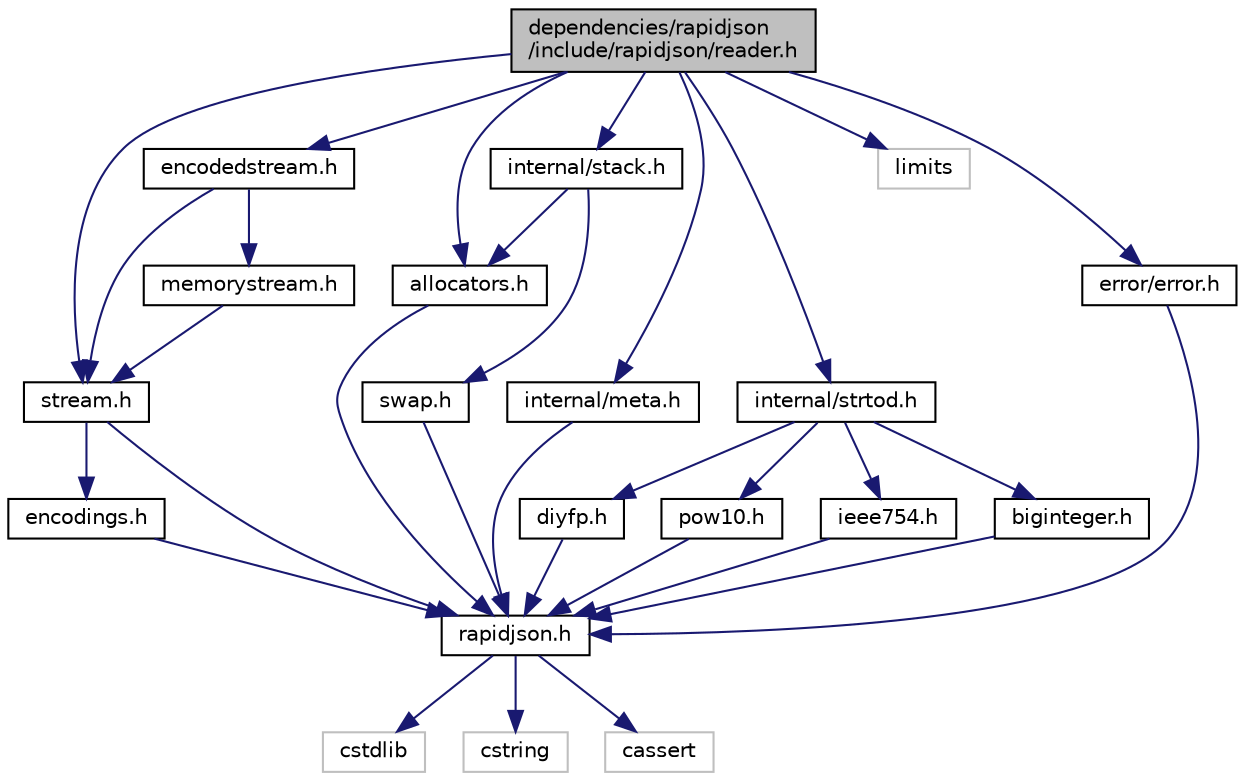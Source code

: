 digraph "dependencies/rapidjson/include/rapidjson/reader.h"
{
  edge [fontname="Helvetica",fontsize="10",labelfontname="Helvetica",labelfontsize="10"];
  node [fontname="Helvetica",fontsize="10",shape=record];
  Node0 [label="dependencies/rapidjson\l/include/rapidjson/reader.h",height=0.2,width=0.4,color="black", fillcolor="grey75", style="filled", fontcolor="black"];
  Node0 -> Node1 [color="midnightblue",fontsize="10",style="solid",fontname="Helvetica"];
  Node1 [label="allocators.h",height=0.2,width=0.4,color="black", fillcolor="white", style="filled",URL="$allocators_8h_source.html"];
  Node1 -> Node2 [color="midnightblue",fontsize="10",style="solid",fontname="Helvetica"];
  Node2 [label="rapidjson.h",height=0.2,width=0.4,color="black", fillcolor="white", style="filled",URL="$rapidjson_8h.html",tooltip="common definitions and configuration "];
  Node2 -> Node3 [color="midnightblue",fontsize="10",style="solid",fontname="Helvetica"];
  Node3 [label="cstdlib",height=0.2,width=0.4,color="grey75", fillcolor="white", style="filled"];
  Node2 -> Node4 [color="midnightblue",fontsize="10",style="solid",fontname="Helvetica"];
  Node4 [label="cstring",height=0.2,width=0.4,color="grey75", fillcolor="white", style="filled"];
  Node2 -> Node5 [color="midnightblue",fontsize="10",style="solid",fontname="Helvetica"];
  Node5 [label="cassert",height=0.2,width=0.4,color="grey75", fillcolor="white", style="filled"];
  Node0 -> Node6 [color="midnightblue",fontsize="10",style="solid",fontname="Helvetica"];
  Node6 [label="stream.h",height=0.2,width=0.4,color="black", fillcolor="white", style="filled",URL="$stream_8h_source.html"];
  Node6 -> Node2 [color="midnightblue",fontsize="10",style="solid",fontname="Helvetica"];
  Node6 -> Node7 [color="midnightblue",fontsize="10",style="solid",fontname="Helvetica"];
  Node7 [label="encodings.h",height=0.2,width=0.4,color="black", fillcolor="white", style="filled",URL="$encodings_8h_source.html"];
  Node7 -> Node2 [color="midnightblue",fontsize="10",style="solid",fontname="Helvetica"];
  Node0 -> Node8 [color="midnightblue",fontsize="10",style="solid",fontname="Helvetica"];
  Node8 [label="encodedstream.h",height=0.2,width=0.4,color="black", fillcolor="white", style="filled",URL="$encodedstream_8h_source.html"];
  Node8 -> Node6 [color="midnightblue",fontsize="10",style="solid",fontname="Helvetica"];
  Node8 -> Node9 [color="midnightblue",fontsize="10",style="solid",fontname="Helvetica"];
  Node9 [label="memorystream.h",height=0.2,width=0.4,color="black", fillcolor="white", style="filled",URL="$memorystream_8h_source.html"];
  Node9 -> Node6 [color="midnightblue",fontsize="10",style="solid",fontname="Helvetica"];
  Node0 -> Node10 [color="midnightblue",fontsize="10",style="solid",fontname="Helvetica"];
  Node10 [label="internal/meta.h",height=0.2,width=0.4,color="black", fillcolor="white", style="filled",URL="$meta_8h_source.html"];
  Node10 -> Node2 [color="midnightblue",fontsize="10",style="solid",fontname="Helvetica"];
  Node0 -> Node11 [color="midnightblue",fontsize="10",style="solid",fontname="Helvetica"];
  Node11 [label="internal/stack.h",height=0.2,width=0.4,color="black", fillcolor="white", style="filled",URL="$stack_8h_source.html"];
  Node11 -> Node1 [color="midnightblue",fontsize="10",style="solid",fontname="Helvetica"];
  Node11 -> Node12 [color="midnightblue",fontsize="10",style="solid",fontname="Helvetica"];
  Node12 [label="swap.h",height=0.2,width=0.4,color="black", fillcolor="white", style="filled",URL="$swap_8h_source.html"];
  Node12 -> Node2 [color="midnightblue",fontsize="10",style="solid",fontname="Helvetica"];
  Node0 -> Node13 [color="midnightblue",fontsize="10",style="solid",fontname="Helvetica"];
  Node13 [label="internal/strtod.h",height=0.2,width=0.4,color="black", fillcolor="white", style="filled",URL="$strtod_8h_source.html"];
  Node13 -> Node14 [color="midnightblue",fontsize="10",style="solid",fontname="Helvetica"];
  Node14 [label="ieee754.h",height=0.2,width=0.4,color="black", fillcolor="white", style="filled",URL="$ieee754_8h_source.html"];
  Node14 -> Node2 [color="midnightblue",fontsize="10",style="solid",fontname="Helvetica"];
  Node13 -> Node15 [color="midnightblue",fontsize="10",style="solid",fontname="Helvetica"];
  Node15 [label="biginteger.h",height=0.2,width=0.4,color="black", fillcolor="white", style="filled",URL="$biginteger_8h_source.html"];
  Node15 -> Node2 [color="midnightblue",fontsize="10",style="solid",fontname="Helvetica"];
  Node13 -> Node16 [color="midnightblue",fontsize="10",style="solid",fontname="Helvetica"];
  Node16 [label="diyfp.h",height=0.2,width=0.4,color="black", fillcolor="white", style="filled",URL="$diyfp_8h_source.html"];
  Node16 -> Node2 [color="midnightblue",fontsize="10",style="solid",fontname="Helvetica"];
  Node13 -> Node17 [color="midnightblue",fontsize="10",style="solid",fontname="Helvetica"];
  Node17 [label="pow10.h",height=0.2,width=0.4,color="black", fillcolor="white", style="filled",URL="$pow10_8h_source.html"];
  Node17 -> Node2 [color="midnightblue",fontsize="10",style="solid",fontname="Helvetica"];
  Node0 -> Node18 [color="midnightblue",fontsize="10",style="solid",fontname="Helvetica"];
  Node18 [label="limits",height=0.2,width=0.4,color="grey75", fillcolor="white", style="filled"];
  Node0 -> Node19 [color="midnightblue",fontsize="10",style="solid",fontname="Helvetica"];
  Node19 [label="error/error.h",height=0.2,width=0.4,color="black", fillcolor="white", style="filled",URL="$error_8h.html"];
  Node19 -> Node2 [color="midnightblue",fontsize="10",style="solid",fontname="Helvetica"];
}
